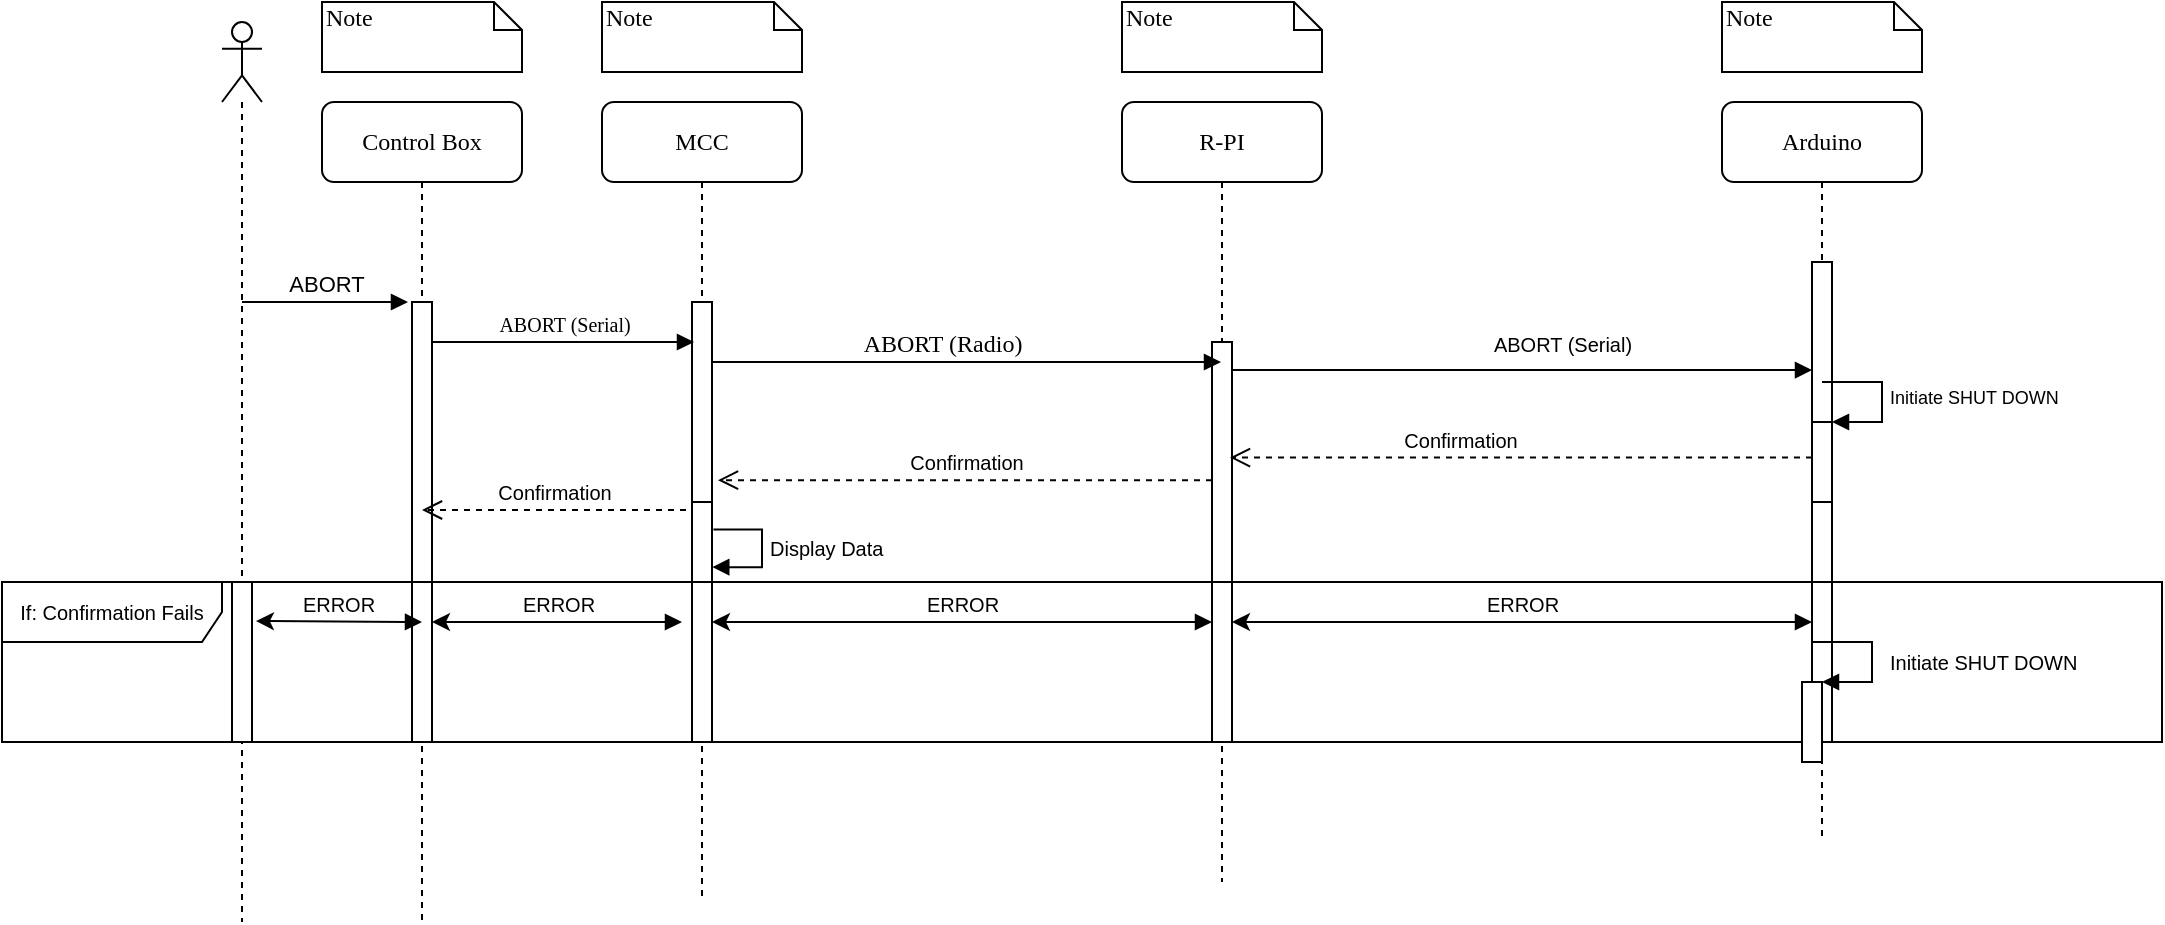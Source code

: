 <mxfile version="17.4.2" type="device"><diagram name="Page-1" id="13e1069c-82ec-6db2-03f1-153e76fe0fe0"><mxGraphModel dx="2202" dy="1025" grid="1" gridSize="10" guides="1" tooltips="1" connect="1" arrows="1" fold="1" page="1" pageScale="1" pageWidth="1100" pageHeight="850" background="none" math="0" shadow="0"><root><mxCell id="0"/><mxCell id="1" parent="0"/><mxCell id="7baba1c4bc27f4b0-2" value="MCC" style="shape=umlLifeline;perimeter=lifelinePerimeter;whiteSpace=wrap;html=1;container=1;collapsible=0;recursiveResize=0;outlineConnect=0;rounded=1;shadow=0;comic=0;labelBackgroundColor=none;strokeWidth=1;fontFamily=Verdana;fontSize=12;align=center;" parent="1" vertex="1"><mxGeometry x="240" y="80" width="100" height="400" as="geometry"/></mxCell><mxCell id="7baba1c4bc27f4b0-10" value="" style="html=1;points=[];perimeter=orthogonalPerimeter;rounded=0;shadow=0;comic=0;labelBackgroundColor=none;strokeWidth=1;fontFamily=Verdana;fontSize=12;align=center;" parent="7baba1c4bc27f4b0-2" vertex="1"><mxGeometry x="45" y="100" width="10" height="220" as="geometry"/></mxCell><mxCell id="SOqY7n5rjwsgiEtuoA1r-32" value="" style="html=1;points=[];perimeter=orthogonalPerimeter;fontSize=10;" parent="7baba1c4bc27f4b0-2" vertex="1"><mxGeometry x="45" y="200" width="10" height="40" as="geometry"/></mxCell><mxCell id="SOqY7n5rjwsgiEtuoA1r-33" value="Display Data" style="edgeStyle=orthogonalEdgeStyle;html=1;align=left;spacingLeft=2;endArrow=block;rounded=0;fontSize=10;entryX=1.014;entryY=0.814;entryDx=0;entryDy=0;entryPerimeter=0;exitX=1.071;exitY=0.343;exitDx=0;exitDy=0;exitPerimeter=0;" parent="7baba1c4bc27f4b0-2" source="SOqY7n5rjwsgiEtuoA1r-32" target="SOqY7n5rjwsgiEtuoA1r-32" edge="1"><mxGeometry relative="1" as="geometry"><mxPoint x="50" y="440" as="sourcePoint"/><Array as="points"><mxPoint x="80" y="214"/><mxPoint x="80" y="233"/></Array></mxGeometry></mxCell><mxCell id="7baba1c4bc27f4b0-3" value="R-PI" style="shape=umlLifeline;perimeter=lifelinePerimeter;whiteSpace=wrap;html=1;container=1;collapsible=0;recursiveResize=0;outlineConnect=0;rounded=1;shadow=0;comic=0;labelBackgroundColor=none;strokeWidth=1;fontFamily=Verdana;fontSize=12;align=center;" parent="1" vertex="1"><mxGeometry x="500" y="80" width="100" height="390" as="geometry"/></mxCell><mxCell id="7baba1c4bc27f4b0-13" value="" style="html=1;points=[];perimeter=orthogonalPerimeter;rounded=0;shadow=0;comic=0;labelBackgroundColor=none;strokeWidth=1;fontFamily=Verdana;fontSize=12;align=center;" parent="7baba1c4bc27f4b0-3" vertex="1"><mxGeometry x="45" y="120" width="10" height="190" as="geometry"/></mxCell><mxCell id="7baba1c4bc27f4b0-5" value="Arduino" style="shape=umlLifeline;perimeter=lifelinePerimeter;whiteSpace=wrap;html=1;container=1;collapsible=0;recursiveResize=0;outlineConnect=0;rounded=1;shadow=0;comic=0;labelBackgroundColor=none;strokeWidth=1;fontFamily=Verdana;fontSize=12;align=center;" parent="1" vertex="1"><mxGeometry x="800" y="80" width="100" height="370" as="geometry"/></mxCell><mxCell id="SOqY7n5rjwsgiEtuoA1r-13" value="" style="html=1;points=[];perimeter=orthogonalPerimeter;fontSize=10;" parent="7baba1c4bc27f4b0-5" vertex="1"><mxGeometry x="45" y="80" width="10" height="240" as="geometry"/></mxCell><mxCell id="ZsMfdkEN8Q8lMwcEuk79-1" value="" style="html=1;points=[];perimeter=orthogonalPerimeter;fontSize=9;" parent="7baba1c4bc27f4b0-5" vertex="1"><mxGeometry x="45" y="160" width="10" height="40" as="geometry"/></mxCell><mxCell id="ZsMfdkEN8Q8lMwcEuk79-2" value="Initiate SHUT DOWN" style="edgeStyle=orthogonalEdgeStyle;html=1;align=left;spacingLeft=2;endArrow=block;rounded=0;entryX=1;entryY=0;fontSize=9;" parent="7baba1c4bc27f4b0-5" target="ZsMfdkEN8Q8lMwcEuk79-1" edge="1"><mxGeometry relative="1" as="geometry"><mxPoint x="50" y="140" as="sourcePoint"/><Array as="points"><mxPoint x="80" y="140"/></Array></mxGeometry></mxCell><mxCell id="7baba1c4bc27f4b0-8" value="Control Box" style="shape=umlLifeline;perimeter=lifelinePerimeter;whiteSpace=wrap;html=1;container=1;collapsible=0;recursiveResize=0;outlineConnect=0;rounded=1;shadow=0;comic=0;labelBackgroundColor=none;strokeWidth=1;fontFamily=Verdana;fontSize=12;align=center;" parent="1" vertex="1"><mxGeometry x="100" y="80" width="100" height="410" as="geometry"/></mxCell><mxCell id="7baba1c4bc27f4b0-9" value="" style="html=1;points=[];perimeter=orthogonalPerimeter;rounded=0;shadow=0;comic=0;labelBackgroundColor=none;strokeWidth=1;fontFamily=Verdana;fontSize=12;align=center;" parent="7baba1c4bc27f4b0-8" vertex="1"><mxGeometry x="45" y="100" width="10" height="220" as="geometry"/></mxCell><mxCell id="7baba1c4bc27f4b0-11" value="&lt;font style=&quot;font-size: 10px&quot;&gt;ABORT (Serial)&lt;/font&gt;" style="html=1;verticalAlign=bottom;endArrow=block;labelBackgroundColor=none;fontFamily=Verdana;fontSize=12;edgeStyle=elbowEdgeStyle;elbow=vertical;" parent="1" source="7baba1c4bc27f4b0-9" edge="1"><mxGeometry relative="1" as="geometry"><mxPoint x="220" y="190" as="sourcePoint"/><mxPoint x="286" y="200" as="targetPoint"/><Array as="points"><mxPoint x="180" y="200"/></Array></mxGeometry></mxCell><mxCell id="7baba1c4bc27f4b0-14" value="ABORT (Radio)" style="html=1;verticalAlign=bottom;endArrow=block;labelBackgroundColor=none;fontFamily=Verdana;fontSize=12;edgeStyle=elbowEdgeStyle;elbow=vertical;" parent="1" source="7baba1c4bc27f4b0-10" target="7baba1c4bc27f4b0-3" edge="1"><mxGeometry x="-0.096" relative="1" as="geometry"><mxPoint x="370" y="200" as="sourcePoint"/><mxPoint x="550" y="240" as="targetPoint"/><Array as="points"><mxPoint x="320" y="210"/><mxPoint x="330" y="270"/><mxPoint x="490" y="360"/><mxPoint x="510" y="330"/><mxPoint x="550" y="340"/><mxPoint x="400" y="240"/><mxPoint x="310" y="280"/></Array><mxPoint as="offset"/></mxGeometry></mxCell><mxCell id="7baba1c4bc27f4b0-40" value="Note" style="shape=note;whiteSpace=wrap;html=1;size=14;verticalAlign=top;align=left;spacingTop=-6;rounded=0;shadow=0;comic=0;labelBackgroundColor=none;strokeWidth=1;fontFamily=Verdana;fontSize=12" parent="1" vertex="1"><mxGeometry x="100" y="30" width="100" height="35" as="geometry"/></mxCell><mxCell id="7baba1c4bc27f4b0-41" value="Note" style="shape=note;whiteSpace=wrap;html=1;size=14;verticalAlign=top;align=left;spacingTop=-6;rounded=0;shadow=0;comic=0;labelBackgroundColor=none;strokeWidth=1;fontFamily=Verdana;fontSize=12" parent="1" vertex="1"><mxGeometry x="240" y="30" width="100" height="35" as="geometry"/></mxCell><mxCell id="7baba1c4bc27f4b0-42" value="Note" style="shape=note;whiteSpace=wrap;html=1;size=14;verticalAlign=top;align=left;spacingTop=-6;rounded=0;shadow=0;comic=0;labelBackgroundColor=none;strokeWidth=1;fontFamily=Verdana;fontSize=12" parent="1" vertex="1"><mxGeometry x="500" y="30" width="100" height="35" as="geometry"/></mxCell><mxCell id="7baba1c4bc27f4b0-44" value="Note" style="shape=note;whiteSpace=wrap;html=1;size=14;verticalAlign=top;align=left;spacingTop=-6;rounded=0;shadow=0;comic=0;labelBackgroundColor=none;strokeWidth=1;fontFamily=Verdana;fontSize=12" parent="1" vertex="1"><mxGeometry x="800" y="30" width="100" height="35" as="geometry"/></mxCell><mxCell id="SOqY7n5rjwsgiEtuoA1r-5" value="" style="shape=umlLifeline;participant=umlActor;perimeter=lifelinePerimeter;whiteSpace=wrap;html=1;container=1;collapsible=0;recursiveResize=0;verticalAlign=top;spacingTop=36;outlineConnect=0;" parent="1" vertex="1"><mxGeometry x="50" y="40" width="20" height="450" as="geometry"/></mxCell><mxCell id="SOqY7n5rjwsgiEtuoA1r-9" value="ABORT" style="html=1;verticalAlign=bottom;endArrow=block;rounded=0;entryX=-0.2;entryY=0;entryDx=0;entryDy=0;entryPerimeter=0;" parent="SOqY7n5rjwsgiEtuoA1r-5" target="7baba1c4bc27f4b0-9" edge="1"><mxGeometry width="80" relative="1" as="geometry"><mxPoint x="10" y="140" as="sourcePoint"/><mxPoint x="90" y="140" as="targetPoint"/></mxGeometry></mxCell><mxCell id="SOqY7n5rjwsgiEtuoA1r-16" value="Confirmation" style="html=1;verticalAlign=bottom;endArrow=open;dashed=1;endSize=8;rounded=0;fontSize=10;entryX=1.3;entryY=0.405;entryDx=0;entryDy=0;entryPerimeter=0;" parent="1" source="7baba1c4bc27f4b0-13" target="7baba1c4bc27f4b0-10" edge="1"><mxGeometry relative="1" as="geometry"><mxPoint x="490" y="300" as="sourcePoint"/><mxPoint x="290" y="250" as="targetPoint"/></mxGeometry></mxCell><mxCell id="SOqY7n5rjwsgiEtuoA1r-17" value="Confirmation" style="html=1;verticalAlign=bottom;endArrow=open;dashed=1;endSize=8;rounded=0;fontSize=10;exitX=-0.3;exitY=0.1;exitDx=0;exitDy=0;exitPerimeter=0;" parent="1" source="SOqY7n5rjwsgiEtuoA1r-32" target="7baba1c4bc27f4b0-8" edge="1"><mxGeometry relative="1" as="geometry"><mxPoint x="290" y="254" as="sourcePoint"/><mxPoint x="200" y="250" as="targetPoint"/></mxGeometry></mxCell><mxCell id="SOqY7n5rjwsgiEtuoA1r-18" value="ABORT (Serial)" style="html=1;verticalAlign=bottom;startArrow=none;startFill=0;endArrow=block;startSize=8;rounded=0;fontSize=10;exitX=1.014;exitY=0.074;exitDx=0;exitDy=0;exitPerimeter=0;" parent="1" source="7baba1c4bc27f4b0-13" target="SOqY7n5rjwsgiEtuoA1r-13" edge="1"><mxGeometry x="0.138" y="4" width="60" relative="1" as="geometry"><mxPoint x="580" y="330" as="sourcePoint"/><mxPoint x="640" y="330" as="targetPoint"/><mxPoint as="offset"/></mxGeometry></mxCell><mxCell id="SOqY7n5rjwsgiEtuoA1r-20" value="Confirmation" style="html=1;verticalAlign=bottom;endArrow=open;dashed=1;endSize=8;rounded=0;fontSize=10;entryX=0.9;entryY=0.304;entryDx=0;entryDy=0;entryPerimeter=0;" parent="1" source="SOqY7n5rjwsgiEtuoA1r-13" target="7baba1c4bc27f4b0-13" edge="1"><mxGeometry x="0.21" relative="1" as="geometry"><mxPoint x="830" y="350" as="sourcePoint"/><mxPoint x="750" y="350" as="targetPoint"/><mxPoint as="offset"/></mxGeometry></mxCell><mxCell id="SOqY7n5rjwsgiEtuoA1r-43" value="If: Confirmation Fails" style="shape=umlFrame;whiteSpace=wrap;html=1;fontSize=10;width=110;height=30;" parent="1" vertex="1"><mxGeometry x="-60" y="320" width="1080" height="80" as="geometry"/></mxCell><mxCell id="SOqY7n5rjwsgiEtuoA1r-44" value="" style="html=1;points=[];perimeter=orthogonalPerimeter;fontSize=10;" parent="1" vertex="1"><mxGeometry x="55" y="320" width="10" height="80" as="geometry"/></mxCell><mxCell id="SOqY7n5rjwsgiEtuoA1r-45" value="" style="html=1;points=[];perimeter=orthogonalPerimeter;fontSize=10;" parent="1" vertex="1"><mxGeometry x="145" y="320" width="10" height="80" as="geometry"/></mxCell><mxCell id="SOqY7n5rjwsgiEtuoA1r-46" value="" style="html=1;points=[];perimeter=orthogonalPerimeter;fontSize=10;" parent="1" vertex="1"><mxGeometry x="285" y="320" width="10" height="80" as="geometry"/></mxCell><mxCell id="SOqY7n5rjwsgiEtuoA1r-47" value="" style="html=1;points=[];perimeter=orthogonalPerimeter;fontSize=10;" parent="1" vertex="1"><mxGeometry x="545" y="320" width="10" height="80" as="geometry"/></mxCell><mxCell id="SOqY7n5rjwsgiEtuoA1r-48" value="" style="html=1;points=[];perimeter=orthogonalPerimeter;fontSize=10;" parent="1" vertex="1"><mxGeometry x="845" y="320" width="10" height="80" as="geometry"/></mxCell><mxCell id="SOqY7n5rjwsgiEtuoA1r-49" value="ERROR" style="html=1;verticalAlign=bottom;endArrow=block;rounded=0;fontSize=10;exitX=1.197;exitY=0.244;exitDx=0;exitDy=0;exitPerimeter=0;startArrow=classic;startFill=1;" parent="1" source="SOqY7n5rjwsgiEtuoA1r-44" edge="1"><mxGeometry width="80" relative="1" as="geometry"><mxPoint x="70" y="340" as="sourcePoint"/><mxPoint x="150" y="340" as="targetPoint"/></mxGeometry></mxCell><mxCell id="SOqY7n5rjwsgiEtuoA1r-50" value="ERROR" style="html=1;verticalAlign=bottom;endArrow=block;rounded=0;fontSize=10;exitX=1.197;exitY=0.244;exitDx=0;exitDy=0;exitPerimeter=0;startArrow=classic;startFill=1;" parent="1" edge="1"><mxGeometry width="80" relative="1" as="geometry"><mxPoint x="155.0" y="340.0" as="sourcePoint"/><mxPoint x="280" y="340" as="targetPoint"/></mxGeometry></mxCell><mxCell id="SOqY7n5rjwsgiEtuoA1r-51" value="ERROR" style="html=1;verticalAlign=bottom;endArrow=block;rounded=0;fontSize=10;exitX=1.197;exitY=0.244;exitDx=0;exitDy=0;exitPerimeter=0;startArrow=classic;startFill=1;" parent="1" target="SOqY7n5rjwsgiEtuoA1r-47" edge="1"><mxGeometry width="80" relative="1" as="geometry"><mxPoint x="295.0" y="340.0" as="sourcePoint"/><mxPoint x="378.03" y="340.48" as="targetPoint"/></mxGeometry></mxCell><mxCell id="SOqY7n5rjwsgiEtuoA1r-52" value="ERROR" style="html=1;verticalAlign=bottom;endArrow=block;rounded=0;fontSize=10;exitX=1.197;exitY=0.244;exitDx=0;exitDy=0;exitPerimeter=0;startArrow=classic;startFill=1;" parent="1" target="SOqY7n5rjwsgiEtuoA1r-48" edge="1"><mxGeometry width="80" relative="1" as="geometry"><mxPoint x="555.0" y="340.0" as="sourcePoint"/><mxPoint x="638.03" y="340.48" as="targetPoint"/></mxGeometry></mxCell><mxCell id="SOqY7n5rjwsgiEtuoA1r-53" value="" style="html=1;points=[];perimeter=orthogonalPerimeter;fontSize=10;" parent="1" vertex="1"><mxGeometry x="840" y="370" width="10" height="40" as="geometry"/></mxCell><mxCell id="SOqY7n5rjwsgiEtuoA1r-54" value="Initiate SHUT DOWN" style="edgeStyle=orthogonalEdgeStyle;html=1;align=left;spacingLeft=2;endArrow=block;rounded=0;entryX=1;entryY=0;fontSize=10;" parent="1" target="SOqY7n5rjwsgiEtuoA1r-53" edge="1"><mxGeometry x="0.066" y="5" relative="1" as="geometry"><mxPoint x="845" y="350" as="sourcePoint"/><Array as="points"><mxPoint x="875" y="350"/></Array><mxPoint as="offset"/></mxGeometry></mxCell></root></mxGraphModel></diagram></mxfile>
